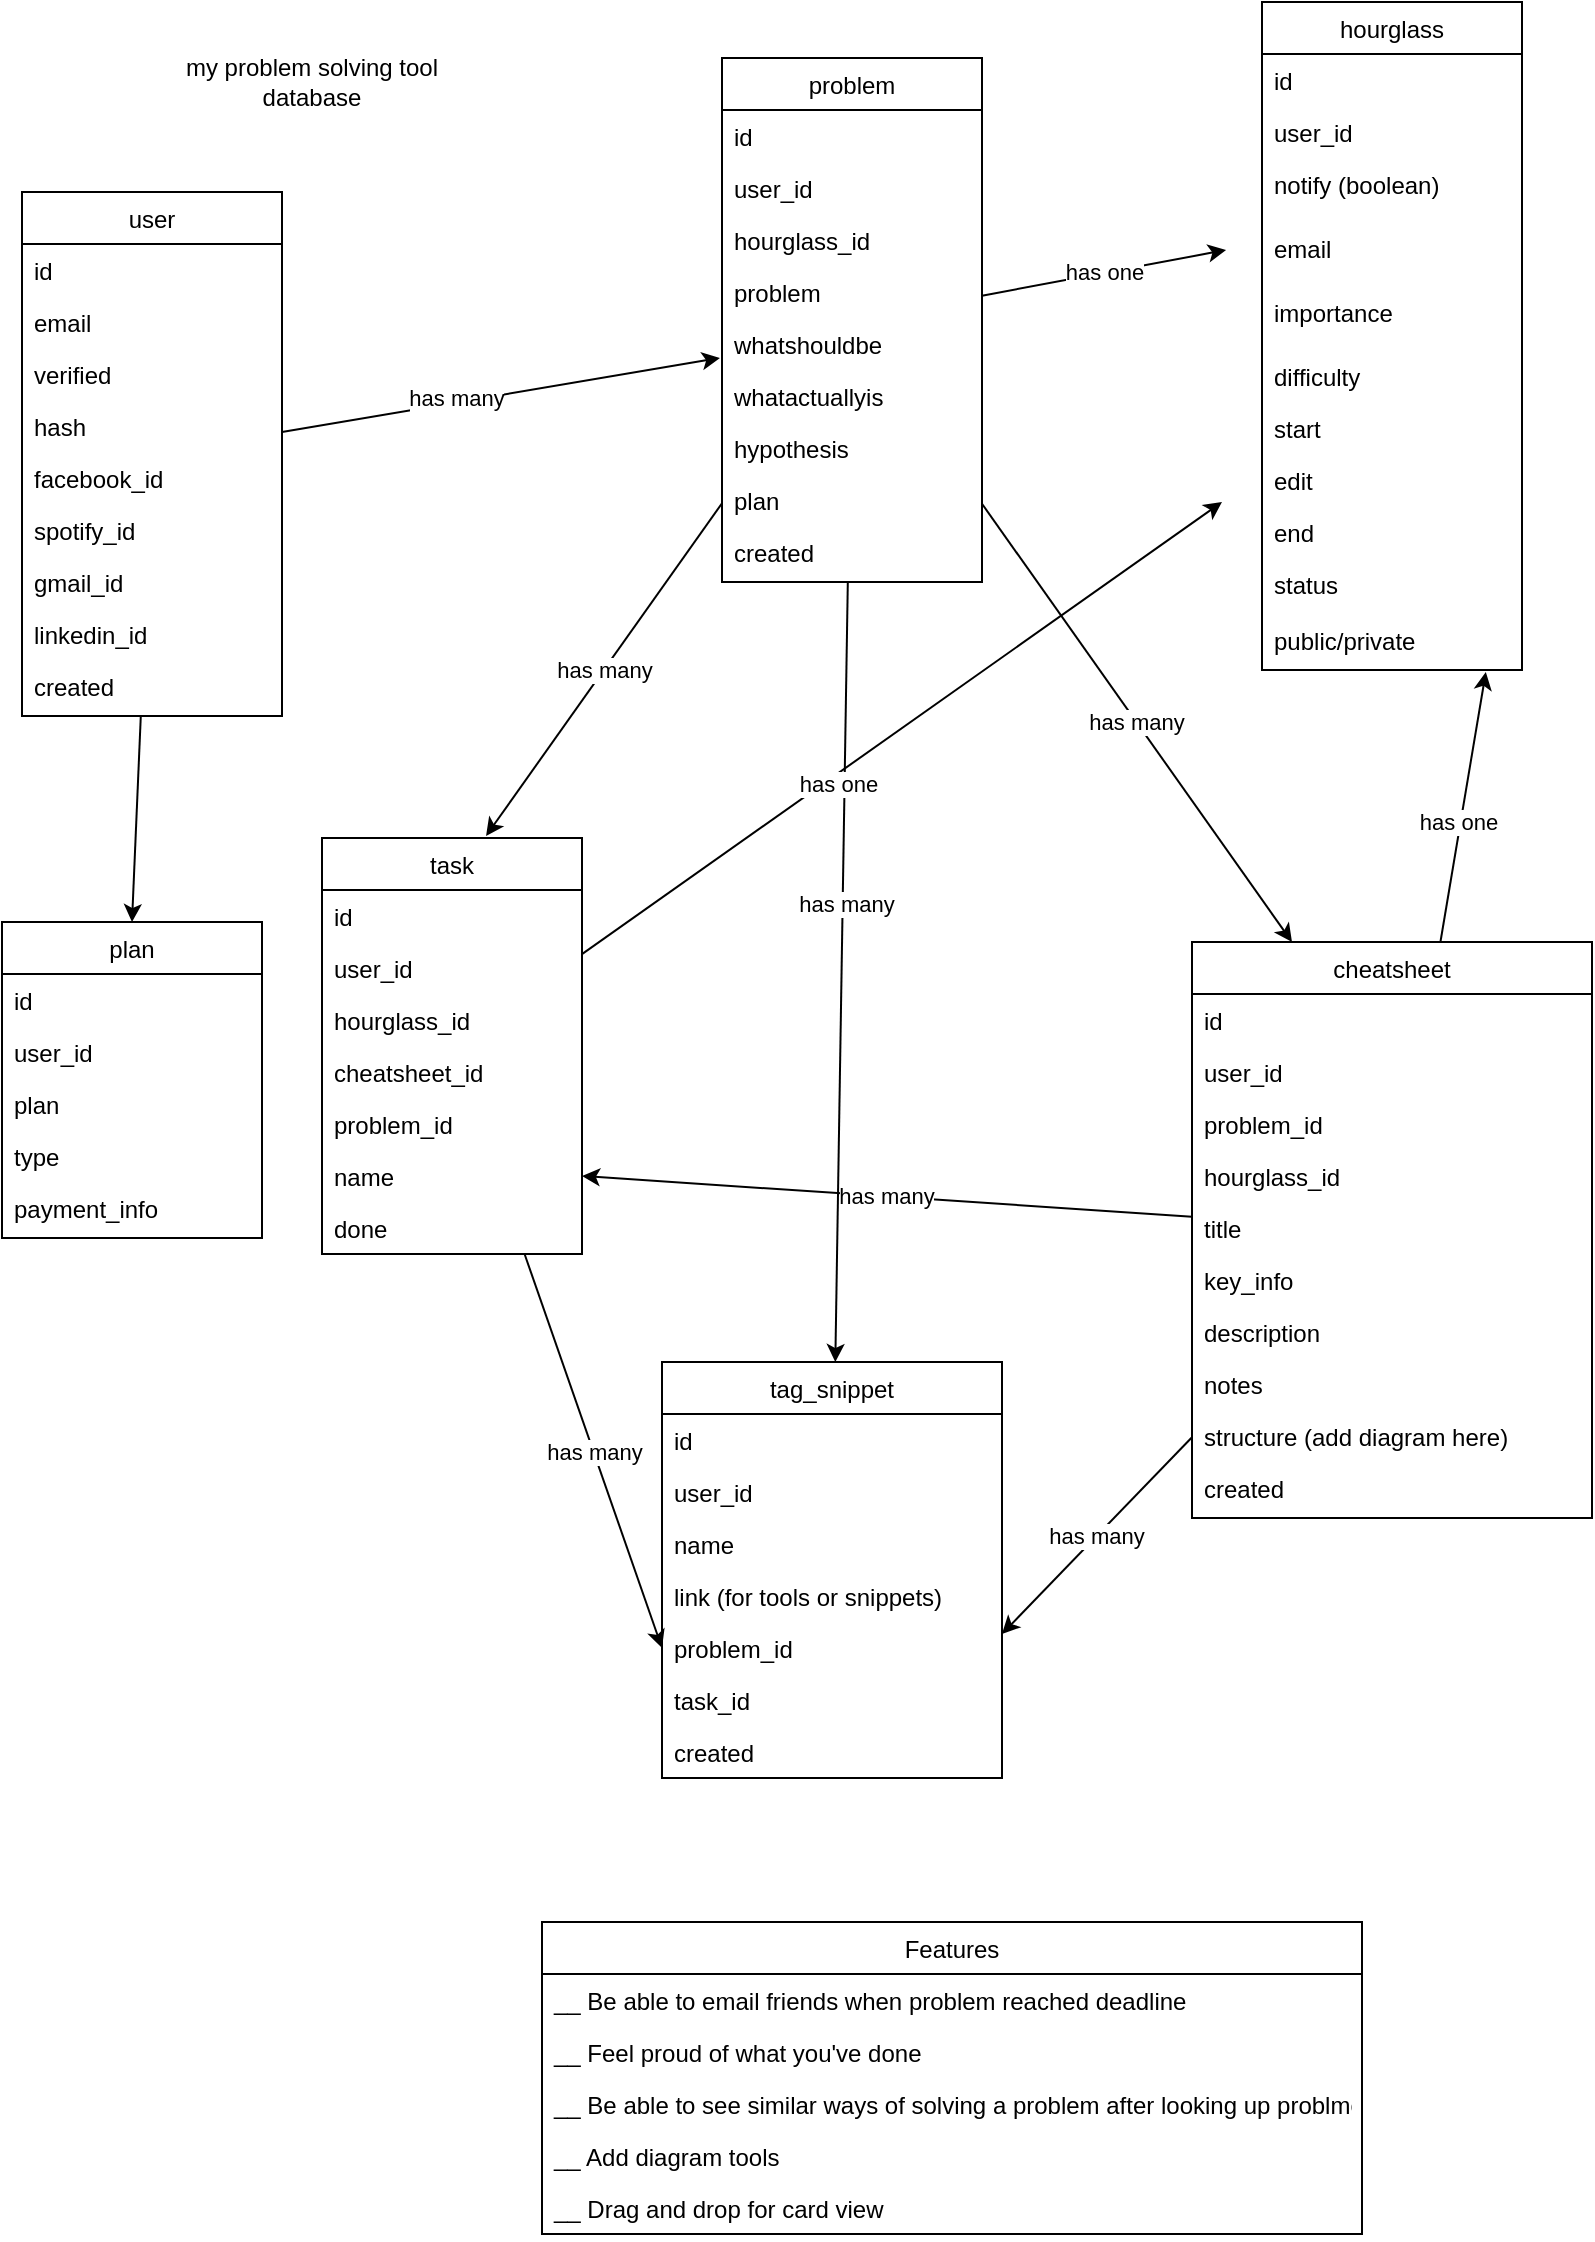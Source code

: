 <mxfile>
    <diagram id="CKVixRh_wCj6MqKcOLvC" name="Page-1">
        <mxGraphModel dx="1548" dy="1465" grid="1" gridSize="10" guides="1" tooltips="1" connect="1" arrows="1" fold="1" page="1" pageScale="1" pageWidth="827" pageHeight="1169" math="0" shadow="0">
            <root>
                <mxCell id="0"/>
                <mxCell id="1" parent="0"/>
                <mxCell id="165" style="edgeStyle=none;html=1;entryX=-0.008;entryY=0.769;entryDx=0;entryDy=0;entryPerimeter=0;" parent="1" source="3" target="45" edge="1">
                    <mxGeometry relative="1" as="geometry"/>
                </mxCell>
                <mxCell id="166" value="has many" style="edgeLabel;html=1;align=center;verticalAlign=middle;resizable=0;points=[];" parent="165" vertex="1" connectable="0">
                    <mxGeometry x="-0.207" y="3" relative="1" as="geometry">
                        <mxPoint as="offset"/>
                    </mxGeometry>
                </mxCell>
                <mxCell id="191" style="edgeStyle=none;html=1;entryX=0.5;entryY=0;entryDx=0;entryDy=0;" parent="1" source="3" target="61" edge="1">
                    <mxGeometry relative="1" as="geometry"/>
                </mxCell>
                <mxCell id="3" value="user" style="swimlane;fontStyle=0;childLayout=stackLayout;horizontal=1;startSize=26;horizontalStack=0;resizeParent=1;resizeParentMax=0;resizeLast=0;collapsible=1;marginBottom=0;" parent="1" vertex="1">
                    <mxGeometry x="20" y="95" width="130" height="262" as="geometry"/>
                </mxCell>
                <mxCell id="4" value="id&#10;" style="text;strokeColor=none;fillColor=none;align=left;verticalAlign=top;spacingLeft=4;spacingRight=4;overflow=hidden;rotatable=0;points=[[0,0.5],[1,0.5]];portConstraint=eastwest;" parent="3" vertex="1">
                    <mxGeometry y="26" width="130" height="26" as="geometry"/>
                </mxCell>
                <mxCell id="5" value="email" style="text;strokeColor=none;fillColor=none;align=left;verticalAlign=top;spacingLeft=4;spacingRight=4;overflow=hidden;rotatable=0;points=[[0,0.5],[1,0.5]];portConstraint=eastwest;" parent="3" vertex="1">
                    <mxGeometry y="52" width="130" height="26" as="geometry"/>
                </mxCell>
                <mxCell id="175" value="verified" style="text;strokeColor=none;fillColor=none;align=left;verticalAlign=top;spacingLeft=4;spacingRight=4;overflow=hidden;rotatable=0;points=[[0,0.5],[1,0.5]];portConstraint=eastwest;" parent="3" vertex="1">
                    <mxGeometry y="78" width="130" height="26" as="geometry"/>
                </mxCell>
                <mxCell id="38" value="hash" style="text;strokeColor=none;fillColor=none;align=left;verticalAlign=top;spacingLeft=4;spacingRight=4;overflow=hidden;rotatable=0;points=[[0,0.5],[1,0.5]];portConstraint=eastwest;" parent="3" vertex="1">
                    <mxGeometry y="104" width="130" height="26" as="geometry"/>
                </mxCell>
                <mxCell id="40" value="facebook_id" style="text;strokeColor=none;fillColor=none;align=left;verticalAlign=top;spacingLeft=4;spacingRight=4;overflow=hidden;rotatable=0;points=[[0,0.5],[1,0.5]];portConstraint=eastwest;" parent="3" vertex="1">
                    <mxGeometry y="130" width="130" height="26" as="geometry"/>
                </mxCell>
                <mxCell id="37" value="spotify_id" style="text;strokeColor=none;fillColor=none;align=left;verticalAlign=top;spacingLeft=4;spacingRight=4;overflow=hidden;rotatable=0;points=[[0,0.5],[1,0.5]];portConstraint=eastwest;" parent="3" vertex="1">
                    <mxGeometry y="156" width="130" height="26" as="geometry"/>
                </mxCell>
                <mxCell id="35" value="gmail_id" style="text;strokeColor=none;fillColor=none;align=left;verticalAlign=top;spacingLeft=4;spacingRight=4;overflow=hidden;rotatable=0;points=[[0,0.5],[1,0.5]];portConstraint=eastwest;" parent="3" vertex="1">
                    <mxGeometry y="182" width="130" height="26" as="geometry"/>
                </mxCell>
                <mxCell id="36" value="linkedin_id" style="text;strokeColor=none;fillColor=none;align=left;verticalAlign=top;spacingLeft=4;spacingRight=4;overflow=hidden;rotatable=0;points=[[0,0.5],[1,0.5]];portConstraint=eastwest;" parent="3" vertex="1">
                    <mxGeometry y="208" width="130" height="26" as="geometry"/>
                </mxCell>
                <mxCell id="153" value="created" style="text;strokeColor=none;fillColor=none;align=left;verticalAlign=top;spacingLeft=4;spacingRight=4;overflow=hidden;rotatable=0;points=[[0,0.5],[1,0.5]];portConstraint=eastwest;" parent="3" vertex="1">
                    <mxGeometry y="234" width="130" height="28" as="geometry"/>
                </mxCell>
                <mxCell id="167" value="has many" style="edgeStyle=none;html=1;entryX=0.631;entryY=-0.005;entryDx=0;entryDy=0;entryPerimeter=0;" parent="1" source="41" target="71" edge="1">
                    <mxGeometry relative="1" as="geometry"/>
                </mxCell>
                <mxCell id="168" value="has one" style="edgeStyle=none;html=1;entryX=0.012;entryY=1.077;entryDx=0;entryDy=0;entryPerimeter=0;" parent="1" source="41" edge="1">
                    <mxGeometry relative="1" as="geometry">
                        <mxPoint x="622.04" y="124.002" as="targetPoint"/>
                    </mxGeometry>
                </mxCell>
                <mxCell id="188" value="has many" style="edgeStyle=none;html=1;entryX=0.25;entryY=0;entryDx=0;entryDy=0;" parent="1" source="41" target="104" edge="1">
                    <mxGeometry relative="1" as="geometry"/>
                </mxCell>
                <mxCell id="189" style="edgeStyle=none;html=1;" parent="1" source="41" target="139" edge="1">
                    <mxGeometry relative="1" as="geometry"/>
                </mxCell>
                <mxCell id="190" value="has many" style="edgeLabel;html=1;align=center;verticalAlign=middle;resizable=0;points=[];" parent="189" vertex="1" connectable="0">
                    <mxGeometry x="-0.175" y="1" relative="1" as="geometry">
                        <mxPoint as="offset"/>
                    </mxGeometry>
                </mxCell>
                <mxCell id="41" value="problem" style="swimlane;fontStyle=0;childLayout=stackLayout;horizontal=1;startSize=26;horizontalStack=0;resizeParent=1;resizeParentMax=0;resizeLast=0;collapsible=1;marginBottom=0;" parent="1" vertex="1">
                    <mxGeometry x="370" y="28" width="130" height="262" as="geometry"/>
                </mxCell>
                <mxCell id="42" value="id&#10;" style="text;strokeColor=none;fillColor=none;align=left;verticalAlign=top;spacingLeft=4;spacingRight=4;overflow=hidden;rotatable=0;points=[[0,0.5],[1,0.5]];portConstraint=eastwest;" parent="41" vertex="1">
                    <mxGeometry y="26" width="130" height="26" as="geometry"/>
                </mxCell>
                <mxCell id="43" value="user_id" style="text;strokeColor=none;fillColor=none;align=left;verticalAlign=top;spacingLeft=4;spacingRight=4;overflow=hidden;rotatable=0;points=[[0,0.5],[1,0.5]];portConstraint=eastwest;" parent="41" vertex="1">
                    <mxGeometry y="52" width="130" height="26" as="geometry"/>
                </mxCell>
                <mxCell id="306" value="hourglass_id" style="text;strokeColor=none;fillColor=none;align=left;verticalAlign=top;spacingLeft=4;spacingRight=4;overflow=hidden;rotatable=0;points=[[0,0.5],[1,0.5]];portConstraint=eastwest;" vertex="1" parent="41">
                    <mxGeometry y="78" width="130" height="26" as="geometry"/>
                </mxCell>
                <mxCell id="44" value="problem" style="text;strokeColor=none;fillColor=none;align=left;verticalAlign=top;spacingLeft=4;spacingRight=4;overflow=hidden;rotatable=0;points=[[0,0.5],[1,0.5]];portConstraint=eastwest;" parent="41" vertex="1">
                    <mxGeometry y="104" width="130" height="26" as="geometry"/>
                </mxCell>
                <mxCell id="45" value="whatshouldbe" style="text;strokeColor=none;fillColor=none;align=left;verticalAlign=top;spacingLeft=4;spacingRight=4;overflow=hidden;rotatable=0;points=[[0,0.5],[1,0.5]];portConstraint=eastwest;" parent="41" vertex="1">
                    <mxGeometry y="130" width="130" height="26" as="geometry"/>
                </mxCell>
                <mxCell id="46" value="whatactuallyis" style="text;strokeColor=none;fillColor=none;align=left;verticalAlign=top;spacingLeft=4;spacingRight=4;overflow=hidden;rotatable=0;points=[[0,0.5],[1,0.5]];portConstraint=eastwest;" parent="41" vertex="1">
                    <mxGeometry y="156" width="130" height="26" as="geometry"/>
                </mxCell>
                <mxCell id="47" value="hypothesis" style="text;strokeColor=none;fillColor=none;align=left;verticalAlign=top;spacingLeft=4;spacingRight=4;overflow=hidden;rotatable=0;points=[[0,0.5],[1,0.5]];portConstraint=eastwest;" parent="41" vertex="1">
                    <mxGeometry y="182" width="130" height="26" as="geometry"/>
                </mxCell>
                <mxCell id="48" value="plan" style="text;strokeColor=none;fillColor=none;align=left;verticalAlign=top;spacingLeft=4;spacingRight=4;overflow=hidden;rotatable=0;points=[[0,0.5],[1,0.5]];portConstraint=eastwest;" parent="41" vertex="1">
                    <mxGeometry y="208" width="130" height="26" as="geometry"/>
                </mxCell>
                <mxCell id="50" value="created" style="text;strokeColor=none;fillColor=none;align=left;verticalAlign=top;spacingLeft=4;spacingRight=4;overflow=hidden;rotatable=0;points=[[0,0.5],[1,0.5]];portConstraint=eastwest;" parent="41" vertex="1">
                    <mxGeometry y="234" width="130" height="28" as="geometry"/>
                </mxCell>
                <mxCell id="61" value="plan" style="swimlane;fontStyle=0;childLayout=stackLayout;horizontal=1;startSize=26;horizontalStack=0;resizeParent=1;resizeParentMax=0;resizeLast=0;collapsible=1;marginBottom=0;" parent="1" vertex="1">
                    <mxGeometry x="10" y="460" width="130" height="158" as="geometry"/>
                </mxCell>
                <mxCell id="62" value="id&#10;" style="text;strokeColor=none;fillColor=none;align=left;verticalAlign=top;spacingLeft=4;spacingRight=4;overflow=hidden;rotatable=0;points=[[0,0.5],[1,0.5]];portConstraint=eastwest;" parent="61" vertex="1">
                    <mxGeometry y="26" width="130" height="26" as="geometry"/>
                </mxCell>
                <mxCell id="63" value="user_id" style="text;strokeColor=none;fillColor=none;align=left;verticalAlign=top;spacingLeft=4;spacingRight=4;overflow=hidden;rotatable=0;points=[[0,0.5],[1,0.5]];portConstraint=eastwest;" parent="61" vertex="1">
                    <mxGeometry y="52" width="130" height="26" as="geometry"/>
                </mxCell>
                <mxCell id="64" value="plan" style="text;strokeColor=none;fillColor=none;align=left;verticalAlign=top;spacingLeft=4;spacingRight=4;overflow=hidden;rotatable=0;points=[[0,0.5],[1,0.5]];portConstraint=eastwest;" parent="61" vertex="1">
                    <mxGeometry y="78" width="130" height="26" as="geometry"/>
                </mxCell>
                <mxCell id="67" value="type&#10;" style="text;strokeColor=none;fillColor=none;align=left;verticalAlign=top;spacingLeft=4;spacingRight=4;overflow=hidden;rotatable=0;points=[[0,0.5],[1,0.5]];portConstraint=eastwest;" parent="61" vertex="1">
                    <mxGeometry y="104" width="130" height="26" as="geometry"/>
                </mxCell>
                <mxCell id="70" value="payment_info&#10;" style="text;strokeColor=none;fillColor=none;align=left;verticalAlign=top;spacingLeft=4;spacingRight=4;overflow=hidden;rotatable=0;points=[[0,0.5],[1,0.5]];portConstraint=eastwest;" parent="61" vertex="1">
                    <mxGeometry y="130" width="130" height="28" as="geometry"/>
                </mxCell>
                <mxCell id="172" value="has many" style="edgeStyle=none;html=1;entryX=0;entryY=0.5;entryDx=0;entryDy=0;" parent="1" source="71" target="144" edge="1">
                    <mxGeometry relative="1" as="geometry">
                        <Array as="points"/>
                    </mxGeometry>
                </mxCell>
                <mxCell id="319" style="edgeStyle=none;html=1;" edge="1" parent="1" source="71">
                    <mxGeometry relative="1" as="geometry">
                        <mxPoint x="620" y="250" as="targetPoint"/>
                    </mxGeometry>
                </mxCell>
                <mxCell id="320" value="has one" style="edgeLabel;html=1;align=center;verticalAlign=middle;resizable=0;points=[];" vertex="1" connectable="0" parent="319">
                    <mxGeometry x="-0.214" y="-4" relative="1" as="geometry">
                        <mxPoint as="offset"/>
                    </mxGeometry>
                </mxCell>
                <mxCell id="71" value="task" style="swimlane;fontStyle=0;childLayout=stackLayout;horizontal=1;startSize=26;horizontalStack=0;resizeParent=1;resizeParentMax=0;resizeLast=0;collapsible=1;marginBottom=0;" parent="1" vertex="1">
                    <mxGeometry x="170" y="418" width="130" height="208" as="geometry"/>
                </mxCell>
                <mxCell id="72" value="id&#10;" style="text;strokeColor=none;fillColor=none;align=left;verticalAlign=top;spacingLeft=4;spacingRight=4;overflow=hidden;rotatable=0;points=[[0,0.5],[1,0.5]];portConstraint=eastwest;" parent="71" vertex="1">
                    <mxGeometry y="26" width="130" height="26" as="geometry"/>
                </mxCell>
                <mxCell id="178" value="user_id" style="text;strokeColor=none;fillColor=none;align=left;verticalAlign=top;spacingLeft=4;spacingRight=4;overflow=hidden;rotatable=0;points=[[0,0.5],[1,0.5]];portConstraint=eastwest;" parent="71" vertex="1">
                    <mxGeometry y="52" width="130" height="26" as="geometry"/>
                </mxCell>
                <mxCell id="305" value="hourglass_id" style="text;strokeColor=none;fillColor=none;align=left;verticalAlign=top;spacingLeft=4;spacingRight=4;overflow=hidden;rotatable=0;points=[[0,0.5],[1,0.5]];portConstraint=eastwest;" vertex="1" parent="71">
                    <mxGeometry y="78" width="130" height="26" as="geometry"/>
                </mxCell>
                <mxCell id="322" value="cheatsheet_id" style="text;strokeColor=none;fillColor=none;align=left;verticalAlign=top;spacingLeft=4;spacingRight=4;overflow=hidden;rotatable=0;points=[[0,0.5],[1,0.5]];portConstraint=eastwest;" vertex="1" parent="71">
                    <mxGeometry y="104" width="130" height="26" as="geometry"/>
                </mxCell>
                <mxCell id="180" value="problem_id" style="text;strokeColor=none;fillColor=none;align=left;verticalAlign=top;spacingLeft=4;spacingRight=4;overflow=hidden;rotatable=0;points=[[0,0.5],[1,0.5]];portConstraint=eastwest;" parent="71" vertex="1">
                    <mxGeometry y="130" width="130" height="26" as="geometry"/>
                </mxCell>
                <mxCell id="73" value="name" style="text;strokeColor=none;fillColor=none;align=left;verticalAlign=top;spacingLeft=4;spacingRight=4;overflow=hidden;rotatable=0;points=[[0,0.5],[1,0.5]];portConstraint=eastwest;" parent="71" vertex="1">
                    <mxGeometry y="156" width="130" height="26" as="geometry"/>
                </mxCell>
                <mxCell id="74" value="done&#10;" style="text;strokeColor=none;fillColor=none;align=left;verticalAlign=top;spacingLeft=4;spacingRight=4;overflow=hidden;rotatable=0;points=[[0,0.5],[1,0.5]];portConstraint=eastwest;" parent="71" vertex="1">
                    <mxGeometry y="182" width="130" height="26" as="geometry"/>
                </mxCell>
                <mxCell id="183" style="edgeStyle=none;html=1;entryX=0.776;entryY=1.192;entryDx=0;entryDy=0;entryPerimeter=0;" parent="1" source="104" edge="1">
                    <mxGeometry relative="1" as="geometry">
                        <mxPoint x="751.92" y="334.992" as="targetPoint"/>
                    </mxGeometry>
                </mxCell>
                <mxCell id="184" value="has one" style="edgeLabel;html=1;align=center;verticalAlign=middle;resizable=0;points=[];" parent="183" vertex="1" connectable="0">
                    <mxGeometry x="-0.108" y="2" relative="1" as="geometry">
                        <mxPoint as="offset"/>
                    </mxGeometry>
                </mxCell>
                <mxCell id="185" value="has many" style="edgeStyle=none;html=1;entryX=1;entryY=0.5;entryDx=0;entryDy=0;" parent="1" source="104" target="73" edge="1">
                    <mxGeometry relative="1" as="geometry"/>
                </mxCell>
                <mxCell id="186" value="has many" style="edgeStyle=none;html=1;entryX=1;entryY=0.231;entryDx=0;entryDy=0;entryPerimeter=0;" parent="1" source="104" edge="1">
                    <mxGeometry relative="1" as="geometry">
                        <mxPoint x="510" y="816.006" as="targetPoint"/>
                    </mxGeometry>
                </mxCell>
                <mxCell id="104" value="cheatsheet" style="swimlane;fontStyle=0;childLayout=stackLayout;horizontal=1;startSize=26;horizontalStack=0;resizeParent=1;resizeParentMax=0;resizeLast=0;collapsible=1;marginBottom=0;" parent="1" vertex="1">
                    <mxGeometry x="605" y="470" width="200" height="288" as="geometry"/>
                </mxCell>
                <mxCell id="105" value="id&#10;" style="text;strokeColor=none;fillColor=none;align=left;verticalAlign=top;spacingLeft=4;spacingRight=4;overflow=hidden;rotatable=0;points=[[0,0.5],[1,0.5]];portConstraint=eastwest;" parent="104" vertex="1">
                    <mxGeometry y="26" width="200" height="26" as="geometry"/>
                </mxCell>
                <mxCell id="308" value="user_id" style="text;strokeColor=none;fillColor=none;align=left;verticalAlign=top;spacingLeft=4;spacingRight=4;overflow=hidden;rotatable=0;points=[[0,0.5],[1,0.5]];portConstraint=eastwest;" vertex="1" parent="104">
                    <mxGeometry y="52" width="200" height="26" as="geometry"/>
                </mxCell>
                <mxCell id="307" value="problem_id" style="text;strokeColor=none;fillColor=none;align=left;verticalAlign=top;spacingLeft=4;spacingRight=4;overflow=hidden;rotatable=0;points=[[0,0.5],[1,0.5]];portConstraint=eastwest;" vertex="1" parent="104">
                    <mxGeometry y="78" width="200" height="26" as="geometry"/>
                </mxCell>
                <mxCell id="309" value="hourglass_id" style="text;strokeColor=none;fillColor=none;align=left;verticalAlign=top;spacingLeft=4;spacingRight=4;overflow=hidden;rotatable=0;points=[[0,0.5],[1,0.5]];portConstraint=eastwest;" vertex="1" parent="104">
                    <mxGeometry y="104" width="200" height="26" as="geometry"/>
                </mxCell>
                <mxCell id="106" value="title" style="text;strokeColor=none;fillColor=none;align=left;verticalAlign=top;spacingLeft=4;spacingRight=4;overflow=hidden;rotatable=0;points=[[0,0.5],[1,0.5]];portConstraint=eastwest;" parent="104" vertex="1">
                    <mxGeometry y="130" width="200" height="26" as="geometry"/>
                </mxCell>
                <mxCell id="107" value="key_info&#10;" style="text;strokeColor=none;fillColor=none;align=left;verticalAlign=top;spacingLeft=4;spacingRight=4;overflow=hidden;rotatable=0;points=[[0,0.5],[1,0.5]];portConstraint=eastwest;" parent="104" vertex="1">
                    <mxGeometry y="156" width="200" height="26" as="geometry"/>
                </mxCell>
                <mxCell id="109" value="description" style="text;strokeColor=none;fillColor=none;align=left;verticalAlign=top;spacingLeft=4;spacingRight=4;overflow=hidden;rotatable=0;points=[[0,0.5],[1,0.5]];portConstraint=eastwest;" parent="104" vertex="1">
                    <mxGeometry y="182" width="200" height="26" as="geometry"/>
                </mxCell>
                <mxCell id="110" value="notes" style="text;strokeColor=none;fillColor=none;align=left;verticalAlign=top;spacingLeft=4;spacingRight=4;overflow=hidden;rotatable=0;points=[[0,0.5],[1,0.5]];portConstraint=eastwest;" parent="104" vertex="1">
                    <mxGeometry y="208" width="200" height="26" as="geometry"/>
                </mxCell>
                <mxCell id="111" value="structure (add diagram here)" style="text;strokeColor=none;fillColor=none;align=left;verticalAlign=top;spacingLeft=4;spacingRight=4;overflow=hidden;rotatable=0;points=[[0,0.5],[1,0.5]];portConstraint=eastwest;" parent="104" vertex="1">
                    <mxGeometry y="234" width="200" height="26" as="geometry"/>
                </mxCell>
                <mxCell id="113" value="created" style="text;strokeColor=none;fillColor=none;align=left;verticalAlign=top;spacingLeft=4;spacingRight=4;overflow=hidden;rotatable=0;points=[[0,0.5],[1,0.5]];portConstraint=eastwest;" parent="104" vertex="1">
                    <mxGeometry y="260" width="200" height="28" as="geometry"/>
                </mxCell>
                <mxCell id="115" value="my problem solving tool database" style="text;html=1;strokeColor=none;fillColor=none;align=center;verticalAlign=middle;whiteSpace=wrap;rounded=0;" parent="1" vertex="1">
                    <mxGeometry x="90" y="30" width="150" height="20" as="geometry"/>
                </mxCell>
                <mxCell id="139" value="tag_snippet" style="swimlane;fontStyle=0;childLayout=stackLayout;horizontal=1;startSize=26;horizontalStack=0;resizeParent=1;resizeParentMax=0;resizeLast=0;collapsible=1;marginBottom=0;" parent="1" vertex="1">
                    <mxGeometry x="340" y="680" width="170" height="208" as="geometry"/>
                </mxCell>
                <mxCell id="140" value="id&#10;" style="text;strokeColor=none;fillColor=none;align=left;verticalAlign=top;spacingLeft=4;spacingRight=4;overflow=hidden;rotatable=0;points=[[0,0.5],[1,0.5]];portConstraint=eastwest;" parent="139" vertex="1">
                    <mxGeometry y="26" width="170" height="26" as="geometry"/>
                </mxCell>
                <mxCell id="312" value="user_id" style="text;strokeColor=none;fillColor=none;align=left;verticalAlign=top;spacingLeft=4;spacingRight=4;overflow=hidden;rotatable=0;points=[[0,0.5],[1,0.5]];portConstraint=eastwest;" vertex="1" parent="139">
                    <mxGeometry y="52" width="170" height="26" as="geometry"/>
                </mxCell>
                <mxCell id="141" value="name" style="text;strokeColor=none;fillColor=none;align=left;verticalAlign=top;spacingLeft=4;spacingRight=4;overflow=hidden;rotatable=0;points=[[0,0.5],[1,0.5]];portConstraint=eastwest;" parent="139" vertex="1">
                    <mxGeometry y="78" width="170" height="26" as="geometry"/>
                </mxCell>
                <mxCell id="170" value="link (for tools or snippets)" style="text;strokeColor=none;fillColor=none;align=left;verticalAlign=top;spacingLeft=4;spacingRight=4;overflow=hidden;rotatable=0;points=[[0,0.5],[1,0.5]];portConstraint=eastwest;" parent="139" vertex="1">
                    <mxGeometry y="104" width="170" height="26" as="geometry"/>
                </mxCell>
                <mxCell id="144" value="problem_id" style="text;strokeColor=none;fillColor=none;align=left;verticalAlign=top;spacingLeft=4;spacingRight=4;overflow=hidden;rotatable=0;points=[[0,0.5],[1,0.5]];portConstraint=eastwest;" parent="139" vertex="1">
                    <mxGeometry y="130" width="170" height="26" as="geometry"/>
                </mxCell>
                <mxCell id="145" value="task_id" style="text;strokeColor=none;fillColor=none;align=left;verticalAlign=top;spacingLeft=4;spacingRight=4;overflow=hidden;rotatable=0;points=[[0,0.5],[1,0.5]];portConstraint=eastwest;" parent="139" vertex="1">
                    <mxGeometry y="156" width="170" height="26" as="geometry"/>
                </mxCell>
                <mxCell id="321" value="created" style="text;strokeColor=none;fillColor=none;align=left;verticalAlign=top;spacingLeft=4;spacingRight=4;overflow=hidden;rotatable=0;points=[[0,0.5],[1,0.5]];portConstraint=eastwest;" vertex="1" parent="139">
                    <mxGeometry y="182" width="170" height="26" as="geometry"/>
                </mxCell>
                <mxCell id="279" value="Features" style="swimlane;fontStyle=0;childLayout=stackLayout;horizontal=1;startSize=26;horizontalStack=0;resizeParent=1;resizeParentMax=0;resizeLast=0;collapsible=1;marginBottom=0;" parent="1" vertex="1">
                    <mxGeometry x="280" y="960" width="410" height="156" as="geometry"/>
                </mxCell>
                <mxCell id="280" value="__ Be able to email friends when problem reached deadline" style="text;strokeColor=none;fillColor=none;align=left;verticalAlign=top;spacingLeft=4;spacingRight=4;overflow=hidden;rotatable=0;points=[[0,0.5],[1,0.5]];portConstraint=eastwest;" parent="279" vertex="1">
                    <mxGeometry y="26" width="410" height="26" as="geometry"/>
                </mxCell>
                <mxCell id="287" value="__ Feel proud of what you've done " style="text;strokeColor=none;fillColor=none;align=left;verticalAlign=top;spacingLeft=4;spacingRight=4;overflow=hidden;rotatable=0;points=[[0,0.5],[1,0.5]];portConstraint=eastwest;" parent="279" vertex="1">
                    <mxGeometry y="52" width="410" height="26" as="geometry"/>
                </mxCell>
                <mxCell id="284" value="__ Be able to see similar ways of solving a problem after looking up problme&#10;" style="text;strokeColor=none;fillColor=none;align=left;verticalAlign=top;spacingLeft=4;spacingRight=4;overflow=hidden;rotatable=0;points=[[0,0.5],[1,0.5]];portConstraint=eastwest;" parent="279" vertex="1">
                    <mxGeometry y="78" width="410" height="26" as="geometry"/>
                </mxCell>
                <mxCell id="282" value="__ Add diagram tools" style="text;strokeColor=none;fillColor=none;align=left;verticalAlign=top;spacingLeft=4;spacingRight=4;overflow=hidden;rotatable=0;points=[[0,0.5],[1,0.5]];portConstraint=eastwest;" parent="279" vertex="1">
                    <mxGeometry y="104" width="410" height="26" as="geometry"/>
                </mxCell>
                <mxCell id="281" value="__ Drag and drop for card view " style="text;strokeColor=none;fillColor=none;align=left;verticalAlign=top;spacingLeft=4;spacingRight=4;overflow=hidden;rotatable=0;points=[[0,0.5],[1,0.5]];portConstraint=eastwest;" parent="279" vertex="1">
                    <mxGeometry y="130" width="410" height="26" as="geometry"/>
                </mxCell>
                <mxCell id="288" value="hourglass" style="swimlane;fontStyle=0;childLayout=stackLayout;horizontal=1;startSize=26;horizontalStack=0;resizeParent=1;resizeParentMax=0;resizeLast=0;collapsible=1;marginBottom=0;" vertex="1" parent="1">
                    <mxGeometry x="640" width="130" height="334" as="geometry"/>
                </mxCell>
                <mxCell id="289" value="id&#10;" style="text;strokeColor=none;fillColor=none;align=left;verticalAlign=top;spacingLeft=4;spacingRight=4;overflow=hidden;rotatable=0;points=[[0,0.5],[1,0.5]];portConstraint=eastwest;" vertex="1" parent="288">
                    <mxGeometry y="26" width="130" height="26" as="geometry"/>
                </mxCell>
                <mxCell id="290" value="user_id" style="text;strokeColor=none;fillColor=none;align=left;verticalAlign=top;spacingLeft=4;spacingRight=4;overflow=hidden;rotatable=0;points=[[0,0.5],[1,0.5]];portConstraint=eastwest;" vertex="1" parent="288">
                    <mxGeometry y="52" width="130" height="26" as="geometry"/>
                </mxCell>
                <mxCell id="316" value="notify (boolean)" style="text;strokeColor=none;fillColor=none;align=left;verticalAlign=top;spacingLeft=4;spacingRight=4;overflow=hidden;rotatable=0;points=[[0,0.5],[1,0.5]];portConstraint=eastwest;" vertex="1" parent="288">
                    <mxGeometry y="78" width="130" height="32" as="geometry"/>
                </mxCell>
                <mxCell id="318" value="email" style="text;strokeColor=none;fillColor=none;align=left;verticalAlign=top;spacingLeft=4;spacingRight=4;overflow=hidden;rotatable=0;points=[[0,0.5],[1,0.5]];portConstraint=eastwest;" vertex="1" parent="288">
                    <mxGeometry y="110" width="130" height="32" as="geometry"/>
                </mxCell>
                <mxCell id="295" value="importance" style="text;strokeColor=none;fillColor=none;align=left;verticalAlign=top;spacingLeft=4;spacingRight=4;overflow=hidden;rotatable=0;points=[[0,0.5],[1,0.5]];portConstraint=eastwest;" vertex="1" parent="288">
                    <mxGeometry y="142" width="130" height="32" as="geometry"/>
                </mxCell>
                <mxCell id="313" value="difficulty" style="text;strokeColor=none;fillColor=none;align=left;verticalAlign=top;spacingLeft=4;spacingRight=4;overflow=hidden;rotatable=0;points=[[0,0.5],[1,0.5]];portConstraint=eastwest;" vertex="1" parent="288">
                    <mxGeometry y="174" width="130" height="26" as="geometry"/>
                </mxCell>
                <mxCell id="291" value="start" style="text;strokeColor=none;fillColor=none;align=left;verticalAlign=top;spacingLeft=4;spacingRight=4;overflow=hidden;rotatable=0;points=[[0,0.5],[1,0.5]];portConstraint=eastwest;" vertex="1" parent="288">
                    <mxGeometry y="200" width="130" height="26" as="geometry"/>
                </mxCell>
                <mxCell id="317" value="edit" style="text;strokeColor=none;fillColor=none;align=left;verticalAlign=top;spacingLeft=4;spacingRight=4;overflow=hidden;rotatable=0;points=[[0,0.5],[1,0.5]];portConstraint=eastwest;" vertex="1" parent="288">
                    <mxGeometry y="226" width="130" height="26" as="geometry"/>
                </mxCell>
                <mxCell id="292" value="end" style="text;strokeColor=none;fillColor=none;align=left;verticalAlign=top;spacingLeft=4;spacingRight=4;overflow=hidden;rotatable=0;points=[[0,0.5],[1,0.5]];portConstraint=eastwest;" vertex="1" parent="288">
                    <mxGeometry y="252" width="130" height="26" as="geometry"/>
                </mxCell>
                <mxCell id="294" value="status" style="text;strokeColor=none;fillColor=none;align=left;verticalAlign=top;spacingLeft=4;spacingRight=4;overflow=hidden;rotatable=0;points=[[0,0.5],[1,0.5]];portConstraint=eastwest;" vertex="1" parent="288">
                    <mxGeometry y="278" width="130" height="28" as="geometry"/>
                </mxCell>
                <mxCell id="293" value="public/private" style="text;strokeColor=none;fillColor=none;align=left;verticalAlign=top;spacingLeft=4;spacingRight=4;overflow=hidden;rotatable=0;points=[[0,0.5],[1,0.5]];portConstraint=eastwest;" vertex="1" parent="288">
                    <mxGeometry y="306" width="130" height="28" as="geometry"/>
                </mxCell>
            </root>
        </mxGraphModel>
    </diagram>
</mxfile>